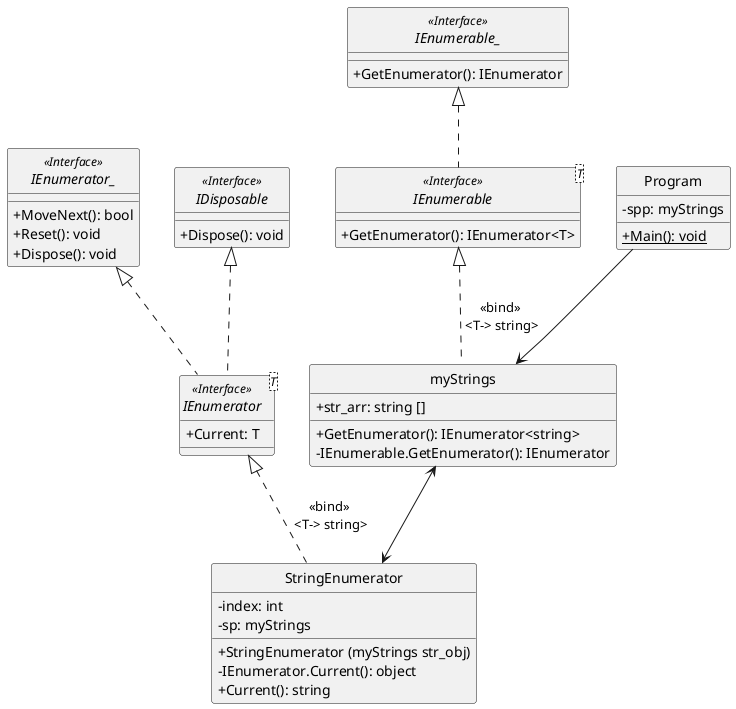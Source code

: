 @startuml
hide circle
skinparam classAttributeIconSize 0

class myStrings{
 + str_arr: string []
 + GetEnumerator(): IEnumerator<string>
 - IEnumerable.GetEnumerator(): IEnumerator
}

class StringEnumerator{
  - index: int
  - sp: myStrings
  + StringEnumerator (myStrings str_obj)
  - IEnumerator.Current(): object
  + Current(): string
}

interface IEnumerable<T> <<Interface>>{
  + GetEnumerator(): IEnumerator<T>
}

interface IEnumerable_ <<Interface>>{
  + GetEnumerator(): IEnumerator
}

interface IEnumerator_ <<Interface>>{
  + MoveNext(): bool
  + Reset(): void
  + Dispose(): void
}

interface IDisposable <<Interface>>{
  + Dispose(): void
}

interface IEnumerator<T> <<Interface>>{
  + Current: T
}

class Program {
  - spp: myStrings
  + {static}  Main(): void
}

Program --> myStrings
IEnumerable <|.. myStrings : <<bind>>\n <T-> string>
IEnumerable_ <|.. IEnumerable
IEnumerator <|.. StringEnumerator : <<bind>>\n <T-> string>
IEnumerator_ <|.. IEnumerator
IDisposable <|.. IEnumerator
myStrings <--> StringEnumerator
@enduml
